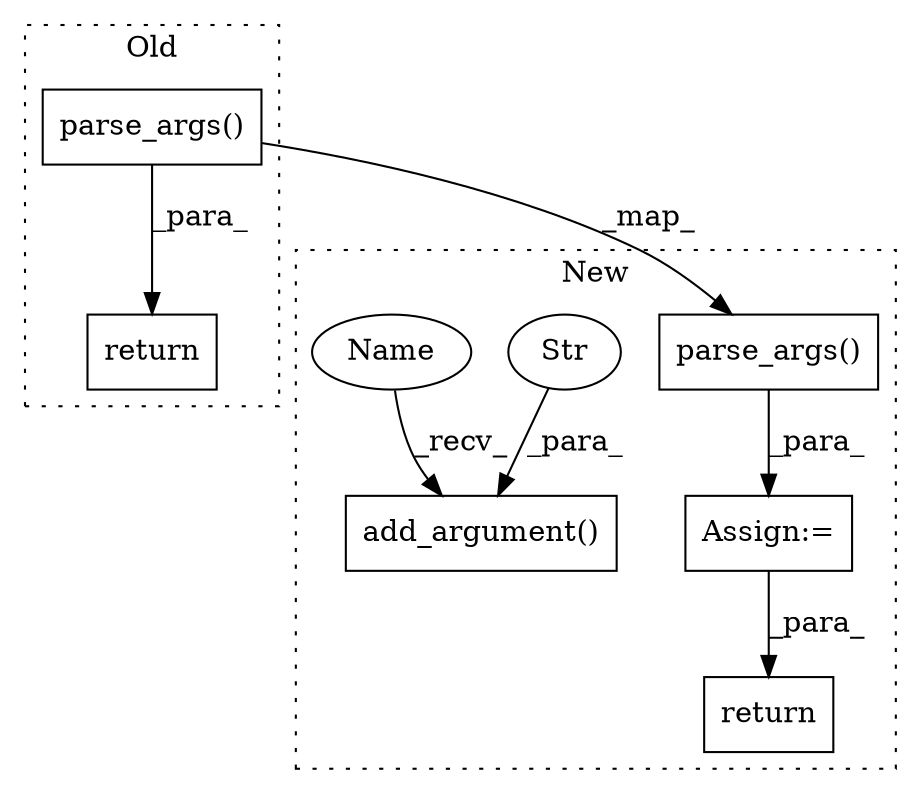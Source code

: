 digraph G {
subgraph cluster0 {
1 [label="parse_args()" a="75" s="14087" l="19" shape="box"];
6 [label="return" a="93" s="14080" l="7" shape="box"];
label = "Old";
style="dotted";
}
subgraph cluster1 {
2 [label="parse_args()" a="75" s="14285" l="19" shape="box"];
3 [label="Assign:=" a="68" s="14282" l="3" shape="box"];
4 [label="add_argument()" a="75" s="13217,13248" l="20,162" shape="box"];
5 [label="Str" a="66" s="13237" l="11" shape="ellipse"];
7 [label="return" a="93" s="14361" l="7" shape="box"];
8 [label="Name" a="87" s="13217" l="6" shape="ellipse"];
label = "New";
style="dotted";
}
1 -> 6 [label="_para_"];
1 -> 2 [label="_map_"];
2 -> 3 [label="_para_"];
3 -> 7 [label="_para_"];
5 -> 4 [label="_para_"];
8 -> 4 [label="_recv_"];
}